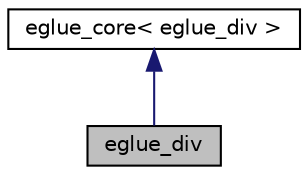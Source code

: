 digraph "eglue_div"
{
  edge [fontname="Helvetica",fontsize="10",labelfontname="Helvetica",labelfontsize="10"];
  node [fontname="Helvetica",fontsize="10",shape=record];
  Node1 [label="eglue_div",height=0.2,width=0.4,color="black", fillcolor="grey75", style="filled" fontcolor="black"];
  Node2 -> Node1 [dir="back",color="midnightblue",fontsize="10",style="solid",fontname="Helvetica"];
  Node2 [label="eglue_core\< eglue_div \>",height=0.2,width=0.4,color="black", fillcolor="white", style="filled",URL="$structeglue__core.html"];
}
